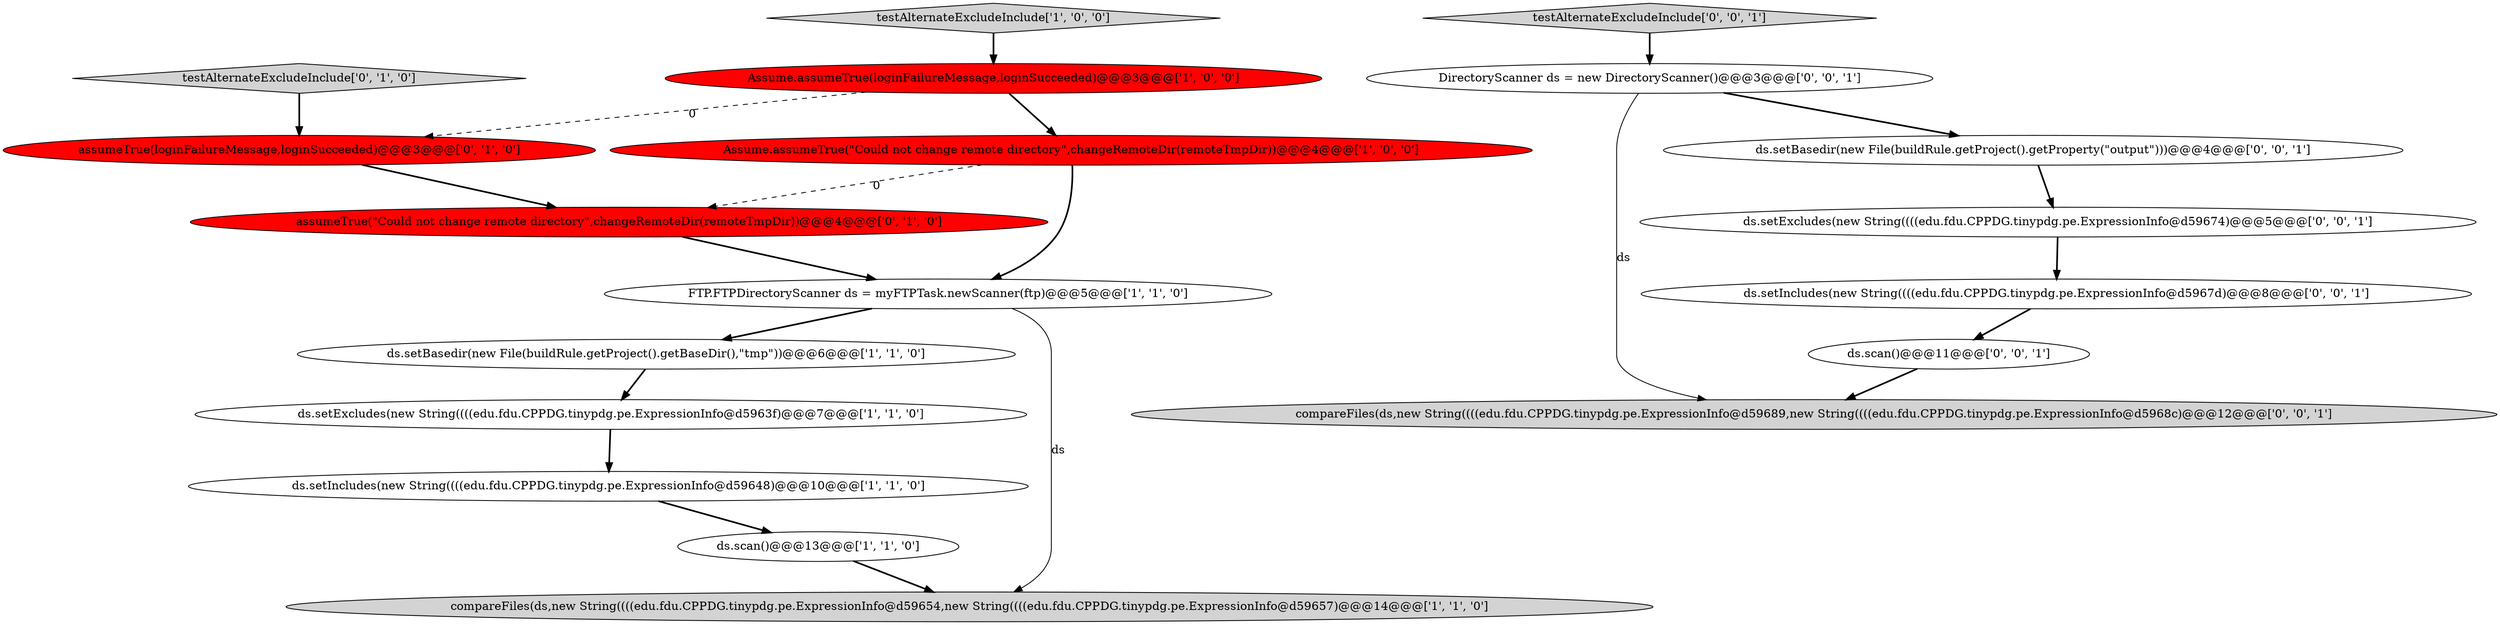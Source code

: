 digraph {
6 [style = filled, label = "Assume.assumeTrue(loginFailureMessage,loginSucceeded)@@@3@@@['1', '0', '0']", fillcolor = red, shape = ellipse image = "AAA1AAABBB1BBB"];
7 [style = filled, label = "testAlternateExcludeInclude['1', '0', '0']", fillcolor = lightgray, shape = diamond image = "AAA0AAABBB1BBB"];
14 [style = filled, label = "compareFiles(ds,new String((((edu.fdu.CPPDG.tinypdg.pe.ExpressionInfo@d59689,new String((((edu.fdu.CPPDG.tinypdg.pe.ExpressionInfo@d5968c)@@@12@@@['0', '0', '1']", fillcolor = lightgray, shape = ellipse image = "AAA0AAABBB3BBB"];
8 [style = filled, label = "ds.scan()@@@13@@@['1', '1', '0']", fillcolor = white, shape = ellipse image = "AAA0AAABBB1BBB"];
12 [style = filled, label = "ds.scan()@@@11@@@['0', '0', '1']", fillcolor = white, shape = ellipse image = "AAA0AAABBB3BBB"];
4 [style = filled, label = "ds.setExcludes(new String((((edu.fdu.CPPDG.tinypdg.pe.ExpressionInfo@d5963f)@@@7@@@['1', '1', '0']", fillcolor = white, shape = ellipse image = "AAA0AAABBB1BBB"];
11 [style = filled, label = "testAlternateExcludeInclude['0', '1', '0']", fillcolor = lightgray, shape = diamond image = "AAA0AAABBB2BBB"];
17 [style = filled, label = "DirectoryScanner ds = new DirectoryScanner()@@@3@@@['0', '0', '1']", fillcolor = white, shape = ellipse image = "AAA0AAABBB3BBB"];
18 [style = filled, label = "ds.setExcludes(new String((((edu.fdu.CPPDG.tinypdg.pe.ExpressionInfo@d59674)@@@5@@@['0', '0', '1']", fillcolor = white, shape = ellipse image = "AAA0AAABBB3BBB"];
1 [style = filled, label = "FTP.FTPDirectoryScanner ds = myFTPTask.newScanner(ftp)@@@5@@@['1', '1', '0']", fillcolor = white, shape = ellipse image = "AAA0AAABBB1BBB"];
3 [style = filled, label = "ds.setBasedir(new File(buildRule.getProject().getBaseDir(),\"tmp\"))@@@6@@@['1', '1', '0']", fillcolor = white, shape = ellipse image = "AAA0AAABBB1BBB"];
5 [style = filled, label = "compareFiles(ds,new String((((edu.fdu.CPPDG.tinypdg.pe.ExpressionInfo@d59654,new String((((edu.fdu.CPPDG.tinypdg.pe.ExpressionInfo@d59657)@@@14@@@['1', '1', '0']", fillcolor = lightgray, shape = ellipse image = "AAA0AAABBB1BBB"];
2 [style = filled, label = "ds.setIncludes(new String((((edu.fdu.CPPDG.tinypdg.pe.ExpressionInfo@d59648)@@@10@@@['1', '1', '0']", fillcolor = white, shape = ellipse image = "AAA0AAABBB1BBB"];
9 [style = filled, label = "assumeTrue(loginFailureMessage,loginSucceeded)@@@3@@@['0', '1', '0']", fillcolor = red, shape = ellipse image = "AAA1AAABBB2BBB"];
13 [style = filled, label = "ds.setBasedir(new File(buildRule.getProject().getProperty(\"output\")))@@@4@@@['0', '0', '1']", fillcolor = white, shape = ellipse image = "AAA0AAABBB3BBB"];
15 [style = filled, label = "ds.setIncludes(new String((((edu.fdu.CPPDG.tinypdg.pe.ExpressionInfo@d5967d)@@@8@@@['0', '0', '1']", fillcolor = white, shape = ellipse image = "AAA0AAABBB3BBB"];
16 [style = filled, label = "testAlternateExcludeInclude['0', '0', '1']", fillcolor = lightgray, shape = diamond image = "AAA0AAABBB3BBB"];
0 [style = filled, label = "Assume.assumeTrue(\"Could not change remote directory\",changeRemoteDir(remoteTmpDir))@@@4@@@['1', '0', '0']", fillcolor = red, shape = ellipse image = "AAA1AAABBB1BBB"];
10 [style = filled, label = "assumeTrue(\"Could not change remote directory\",changeRemoteDir(remoteTmpDir))@@@4@@@['0', '1', '0']", fillcolor = red, shape = ellipse image = "AAA1AAABBB2BBB"];
6->9 [style = dashed, label="0"];
18->15 [style = bold, label=""];
1->3 [style = bold, label=""];
6->0 [style = bold, label=""];
4->2 [style = bold, label=""];
16->17 [style = bold, label=""];
9->10 [style = bold, label=""];
1->5 [style = solid, label="ds"];
11->9 [style = bold, label=""];
3->4 [style = bold, label=""];
0->10 [style = dashed, label="0"];
17->14 [style = solid, label="ds"];
8->5 [style = bold, label=""];
0->1 [style = bold, label=""];
7->6 [style = bold, label=""];
12->14 [style = bold, label=""];
17->13 [style = bold, label=""];
15->12 [style = bold, label=""];
10->1 [style = bold, label=""];
13->18 [style = bold, label=""];
2->8 [style = bold, label=""];
}
